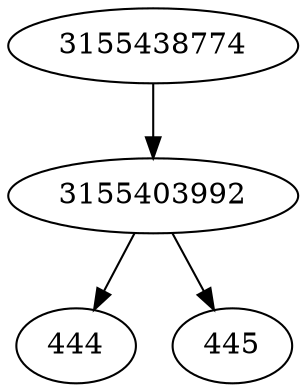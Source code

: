 strict digraph  {
3155403992;
444;
445;
3155438774;
3155403992 -> 444;
3155403992 -> 445;
3155438774 -> 3155403992;
}
